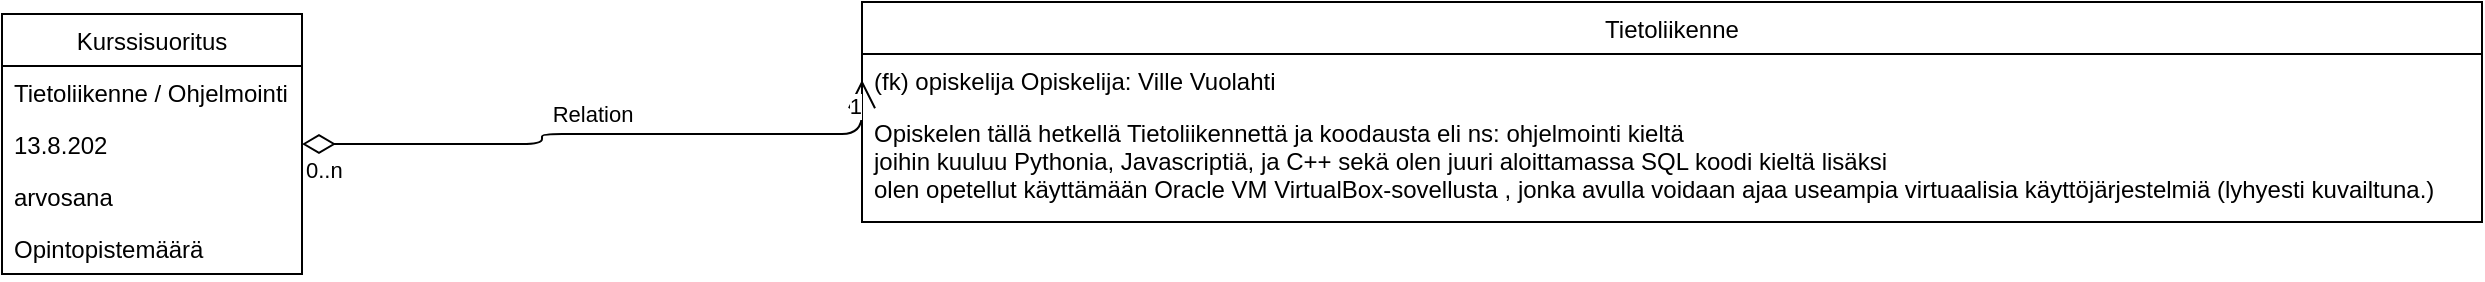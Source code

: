 <mxfile version="13.6.2" type="device"><diagram id="xjV8KDFQKtG4ICbQoQ5U" name="Page-1"><mxGraphModel dx="1422" dy="762" grid="1" gridSize="10" guides="1" tooltips="1" connect="1" arrows="1" fold="1" page="1" pageScale="1" pageWidth="827" pageHeight="1169" math="0" shadow="0"><root><mxCell id="0"/><mxCell id="1" parent="0"/><mxCell id="5lB_KOj0NTrvx90SKgth-5" value="Tietoliikenne" style="swimlane;fontStyle=0;childLayout=stackLayout;horizontal=1;startSize=26;fillColor=none;horizontalStack=0;resizeParent=1;resizeParentMax=0;resizeLast=0;collapsible=1;marginBottom=0;" vertex="1" parent="1"><mxGeometry x="440" y="244" width="810" height="110" as="geometry"/></mxCell><mxCell id="5lB_KOj0NTrvx90SKgth-7" value="(fk) opiskelija Opiskelija: Ville Vuolahti  " style="text;strokeColor=none;fillColor=none;align=left;verticalAlign=top;spacingLeft=4;spacingRight=4;overflow=hidden;rotatable=0;points=[[0,0.5],[1,0.5]];portConstraint=eastwest;" vertex="1" parent="5lB_KOj0NTrvx90SKgth-5"><mxGeometry y="26" width="810" height="26" as="geometry"/></mxCell><mxCell id="5lB_KOj0NTrvx90SKgth-8" value="Opiskelen tällä hetkellä Tietoliikennettä ja koodausta eli ns: ohjelmointi kieltä&#10;joihin kuuluu Pythonia, Javascriptiä, ja C++ sekä olen juuri aloittamassa SQL koodi kieltä lisäksi &#10;olen opetellut käyttämään Oracle VM VirtualBox-sovellusta , jonka avulla voidaan ajaa useampia virtuaalisia käyttöjärjestelmiä (lyhyesti kuvailtuna.)" style="text;strokeColor=none;fillColor=none;align=left;verticalAlign=top;spacingLeft=4;spacingRight=4;overflow=hidden;rotatable=0;points=[[0,0.5],[1,0.5]];portConstraint=eastwest;" vertex="1" parent="5lB_KOj0NTrvx90SKgth-5"><mxGeometry y="52" width="810" height="58" as="geometry"/></mxCell><mxCell id="5lB_KOj0NTrvx90SKgth-10" value="Relation" style="endArrow=open;html=1;endSize=12;startArrow=diamondThin;startSize=14;startFill=0;edgeStyle=orthogonalEdgeStyle;entryX=0;entryY=0.5;entryDx=0;entryDy=0;exitX=1;exitY=0.5;exitDx=0;exitDy=0;" edge="1" parent="1" source="5lB_KOj0NTrvx90SKgth-3" target="5lB_KOj0NTrvx90SKgth-7"><mxGeometry x="-0.038" y="10" relative="1" as="geometry"><mxPoint x="290" y="310" as="sourcePoint"/><mxPoint x="440" y="370" as="targetPoint"/><Array as="points"><mxPoint x="280" y="315"/><mxPoint x="280" y="310"/><mxPoint x="440" y="310"/></Array><mxPoint as="offset"/></mxGeometry></mxCell><mxCell id="5lB_KOj0NTrvx90SKgth-11" value="0..n" style="edgeLabel;resizable=0;html=1;align=left;verticalAlign=top;" connectable="0" vertex="1" parent="5lB_KOj0NTrvx90SKgth-10"><mxGeometry x="-1" relative="1" as="geometry"/></mxCell><mxCell id="5lB_KOj0NTrvx90SKgth-12" value="1" style="edgeLabel;resizable=0;html=1;align=right;verticalAlign=top;" connectable="0" vertex="1" parent="5lB_KOj0NTrvx90SKgth-10"><mxGeometry x="1" relative="1" as="geometry"/></mxCell><mxCell id="5lB_KOj0NTrvx90SKgth-1" value="Kurssisuoritus" style="swimlane;fontStyle=0;childLayout=stackLayout;horizontal=1;startSize=26;fillColor=none;horizontalStack=0;resizeParent=1;resizeParentMax=0;resizeLast=0;collapsible=1;marginBottom=0;" vertex="1" parent="1"><mxGeometry x="10" y="250" width="150" height="130" as="geometry"/></mxCell><mxCell id="5lB_KOj0NTrvx90SKgth-2" value="Tietoliikenne / Ohjelmointi" style="text;strokeColor=none;fillColor=none;align=left;verticalAlign=top;spacingLeft=4;spacingRight=4;overflow=hidden;rotatable=0;points=[[0,0.5],[1,0.5]];portConstraint=eastwest;" vertex="1" parent="5lB_KOj0NTrvx90SKgth-1"><mxGeometry y="26" width="150" height="26" as="geometry"/></mxCell><mxCell id="5lB_KOj0NTrvx90SKgth-3" value="13.8.202" style="text;strokeColor=none;fillColor=none;align=left;verticalAlign=top;spacingLeft=4;spacingRight=4;overflow=hidden;rotatable=0;points=[[0,0.5],[1,0.5]];portConstraint=eastwest;" vertex="1" parent="5lB_KOj0NTrvx90SKgth-1"><mxGeometry y="52" width="150" height="26" as="geometry"/></mxCell><mxCell id="5lB_KOj0NTrvx90SKgth-4" value="arvosana" style="text;strokeColor=none;fillColor=none;align=left;verticalAlign=top;spacingLeft=4;spacingRight=4;overflow=hidden;rotatable=0;points=[[0,0.5],[1,0.5]];portConstraint=eastwest;" vertex="1" parent="5lB_KOj0NTrvx90SKgth-1"><mxGeometry y="78" width="150" height="26" as="geometry"/></mxCell><mxCell id="5lB_KOj0NTrvx90SKgth-15" value="Opintopistemäärä" style="text;strokeColor=none;fillColor=none;align=left;verticalAlign=top;spacingLeft=4;spacingRight=4;overflow=hidden;rotatable=0;points=[[0,0.5],[1,0.5]];portConstraint=eastwest;" vertex="1" parent="5lB_KOj0NTrvx90SKgth-1"><mxGeometry y="104" width="150" height="26" as="geometry"/></mxCell></root></mxGraphModel></diagram></mxfile>